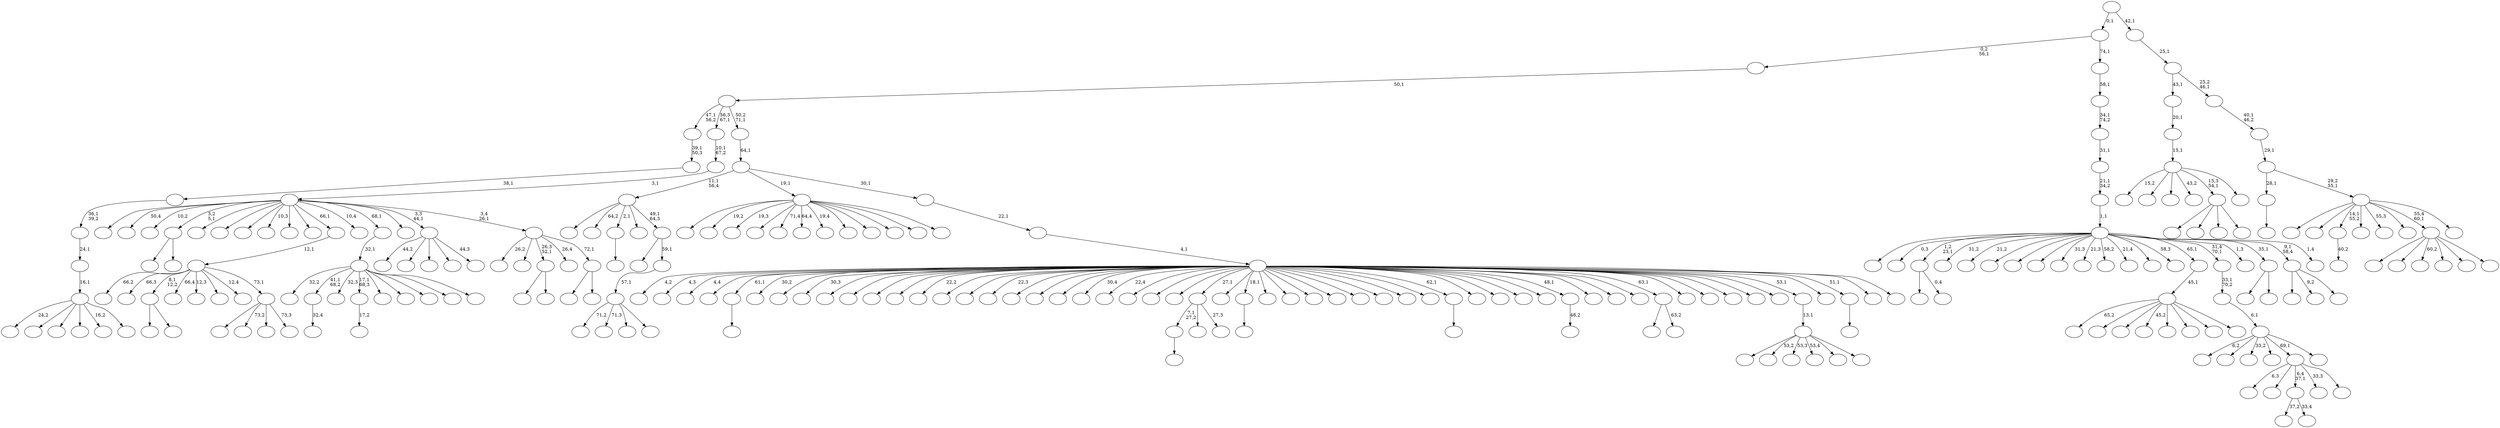 digraph T {
	275 [label=""]
	274 [label=""]
	273 [label=""]
	272 [label=""]
	271 [label=""]
	270 [label=""]
	269 [label=""]
	268 [label=""]
	267 [label=""]
	266 [label=""]
	265 [label=""]
	264 [label=""]
	263 [label=""]
	262 [label=""]
	261 [label=""]
	260 [label=""]
	259 [label=""]
	258 [label=""]
	257 [label=""]
	256 [label=""]
	255 [label=""]
	254 [label=""]
	253 [label=""]
	252 [label=""]
	251 [label=""]
	250 [label=""]
	249 [label=""]
	248 [label=""]
	247 [label=""]
	246 [label=""]
	245 [label=""]
	244 [label=""]
	243 [label=""]
	242 [label=""]
	241 [label=""]
	240 [label=""]
	239 [label=""]
	238 [label=""]
	237 [label=""]
	236 [label=""]
	235 [label=""]
	234 [label=""]
	233 [label=""]
	232 [label=""]
	231 [label=""]
	230 [label=""]
	229 [label=""]
	228 [label=""]
	227 [label=""]
	226 [label=""]
	225 [label=""]
	224 [label=""]
	223 [label=""]
	222 [label=""]
	221 [label=""]
	220 [label=""]
	219 [label=""]
	218 [label=""]
	217 [label=""]
	216 [label=""]
	215 [label=""]
	214 [label=""]
	213 [label=""]
	212 [label=""]
	211 [label=""]
	210 [label=""]
	209 [label=""]
	208 [label=""]
	207 [label=""]
	206 [label=""]
	205 [label=""]
	204 [label=""]
	203 [label=""]
	202 [label=""]
	201 [label=""]
	200 [label=""]
	199 [label=""]
	198 [label=""]
	197 [label=""]
	196 [label=""]
	195 [label=""]
	194 [label=""]
	193 [label=""]
	192 [label=""]
	191 [label=""]
	190 [label=""]
	189 [label=""]
	188 [label=""]
	187 [label=""]
	186 [label=""]
	185 [label=""]
	184 [label=""]
	183 [label=""]
	182 [label=""]
	181 [label=""]
	180 [label=""]
	179 [label=""]
	178 [label=""]
	177 [label=""]
	176 [label=""]
	175 [label=""]
	174 [label=""]
	173 [label=""]
	172 [label=""]
	171 [label=""]
	170 [label=""]
	169 [label=""]
	168 [label=""]
	167 [label=""]
	166 [label=""]
	165 [label=""]
	164 [label=""]
	163 [label=""]
	162 [label=""]
	161 [label=""]
	160 [label=""]
	159 [label=""]
	158 [label=""]
	157 [label=""]
	156 [label=""]
	155 [label=""]
	154 [label=""]
	153 [label=""]
	152 [label=""]
	151 [label=""]
	150 [label=""]
	149 [label=""]
	148 [label=""]
	147 [label=""]
	146 [label=""]
	145 [label=""]
	144 [label=""]
	143 [label=""]
	142 [label=""]
	141 [label=""]
	140 [label=""]
	139 [label=""]
	138 [label=""]
	137 [label=""]
	136 [label=""]
	135 [label=""]
	134 [label=""]
	133 [label=""]
	132 [label=""]
	131 [label=""]
	130 [label=""]
	129 [label=""]
	128 [label=""]
	127 [label=""]
	126 [label=""]
	125 [label=""]
	124 [label=""]
	123 [label=""]
	122 [label=""]
	121 [label=""]
	120 [label=""]
	119 [label=""]
	118 [label=""]
	117 [label=""]
	116 [label=""]
	115 [label=""]
	114 [label=""]
	113 [label=""]
	112 [label=""]
	111 [label=""]
	110 [label=""]
	109 [label=""]
	108 [label=""]
	107 [label=""]
	106 [label=""]
	105 [label=""]
	104 [label=""]
	103 [label=""]
	102 [label=""]
	101 [label=""]
	100 [label=""]
	99 [label=""]
	98 [label=""]
	97 [label=""]
	96 [label=""]
	95 [label=""]
	94 [label=""]
	93 [label=""]
	92 [label=""]
	91 [label=""]
	90 [label=""]
	89 [label=""]
	88 [label=""]
	87 [label=""]
	86 [label=""]
	85 [label=""]
	84 [label=""]
	83 [label=""]
	82 [label=""]
	81 [label=""]
	80 [label=""]
	79 [label=""]
	78 [label=""]
	77 [label=""]
	76 [label=""]
	75 [label=""]
	74 [label=""]
	73 [label=""]
	72 [label=""]
	71 [label=""]
	70 [label=""]
	69 [label=""]
	68 [label=""]
	67 [label=""]
	66 [label=""]
	65 [label=""]
	64 [label=""]
	63 [label=""]
	62 [label=""]
	61 [label=""]
	60 [label=""]
	59 [label=""]
	58 [label=""]
	57 [label=""]
	56 [label=""]
	55 [label=""]
	54 [label=""]
	53 [label=""]
	52 [label=""]
	51 [label=""]
	50 [label=""]
	49 [label=""]
	48 [label=""]
	47 [label=""]
	46 [label=""]
	45 [label=""]
	44 [label=""]
	43 [label=""]
	42 [label=""]
	41 [label=""]
	40 [label=""]
	39 [label=""]
	38 [label=""]
	37 [label=""]
	36 [label=""]
	35 [label=""]
	34 [label=""]
	33 [label=""]
	32 [label=""]
	31 [label=""]
	30 [label=""]
	29 [label=""]
	28 [label=""]
	27 [label=""]
	26 [label=""]
	25 [label=""]
	24 [label=""]
	23 [label=""]
	22 [label=""]
	21 [label=""]
	20 [label=""]
	19 [label=""]
	18 [label=""]
	17 [label=""]
	16 [label=""]
	15 [label=""]
	14 [label=""]
	13 [label=""]
	12 [label=""]
	11 [label=""]
	10 [label=""]
	9 [label=""]
	8 [label=""]
	7 [label=""]
	6 [label=""]
	5 [label=""]
	4 [label=""]
	3 [label=""]
	2 [label=""]
	1 [label=""]
	0 [label=""]
	261 -> 262 [label=""]
	250 -> 251 [label=""]
	239 -> 240 [label="32,4"]
	221 -> 273 [label=""]
	221 -> 222 [label=""]
	219 -> 265 [label=""]
	219 -> 220 [label=""]
	214 -> 231 [label=""]
	214 -> 215 [label="0,4"]
	210 -> 211 [label="17,2"]
	192 -> 226 [label="37,2"]
	192 -> 193 [label="33,4"]
	184 -> 185 [label="40,2"]
	180 -> 250 [label="7,1\n27,2"]
	180 -> 217 [label=""]
	180 -> 181 [label="27,3"]
	168 -> 169 [label=""]
	163 -> 164 [label=""]
	140 -> 141 [label=""]
	121 -> 122 [label="48,2"]
	108 -> 175 [label=""]
	108 -> 158 [label="73,2"]
	108 -> 111 [label=""]
	108 -> 109 [label="73,3"]
	107 -> 274 [label="66,2"]
	107 -> 269 [label="66,3"]
	107 -> 221 [label="8,1\n12,2"]
	107 -> 143 [label="66,4"]
	107 -> 125 [label="12,3"]
	107 -> 119 [label=""]
	107 -> 112 [label="12,4"]
	107 -> 108 [label="73,1"]
	106 -> 107 [label="12,1"]
	104 -> 159 [label=""]
	104 -> 105 [label="63,2"]
	99 -> 172 [label="71,2"]
	99 -> 170 [label="71,3"]
	99 -> 126 [label=""]
	99 -> 100 [label=""]
	98 -> 99 [label="57,1"]
	97 -> 145 [label=""]
	97 -> 98 [label="59,1"]
	96 -> 256 [label=""]
	96 -> 233 [label="64,2"]
	96 -> 168 [label="2,1"]
	96 -> 134 [label=""]
	96 -> 97 [label="49,1\n64,3"]
	88 -> 195 [label=""]
	88 -> 89 [label=""]
	86 -> 272 [label="6,3"]
	86 -> 194 [label=""]
	86 -> 192 [label="6,4\n37,1"]
	86 -> 116 [label="33,3"]
	86 -> 87 [label=""]
	79 -> 80 [label=""]
	77 -> 259 [label=""]
	77 -> 228 [label="53,2"]
	77 -> 202 [label="53,3"]
	77 -> 197 [label="53,4"]
	77 -> 161 [label=""]
	77 -> 78 [label=""]
	76 -> 77 [label="13,1"]
	74 -> 188 [label=""]
	74 -> 123 [label=""]
	74 -> 82 [label=""]
	74 -> 75 [label=""]
	70 -> 275 [label="24,2"]
	70 -> 198 [label=""]
	70 -> 173 [label=""]
	70 -> 124 [label=""]
	70 -> 110 [label="16,2"]
	70 -> 71 [label=""]
	69 -> 70 [label="16,1"]
	68 -> 69 [label="24,1"]
	67 -> 68 [label="36,1\n39,2"]
	66 -> 67 [label="38,1"]
	65 -> 66 [label="39,1\n50,3"]
	63 -> 266 [label="65,2"]
	63 -> 244 [label=""]
	63 -> 212 [label=""]
	63 -> 207 [label="45,2"]
	63 -> 187 [label=""]
	63 -> 147 [label=""]
	63 -> 93 [label=""]
	63 -> 64 [label=""]
	62 -> 63 [label="45,1"]
	60 -> 243 [label="6,2"]
	60 -> 199 [label=""]
	60 -> 157 [label="33,2"]
	60 -> 128 [label=""]
	60 -> 86 [label="69,1"]
	60 -> 61 [label=""]
	59 -> 60 [label="6,1"]
	58 -> 59 [label="33,1\n70,2"]
	56 -> 255 [label="32,2"]
	56 -> 239 [label="41,1\n68,2"]
	56 -> 230 [label="32,3"]
	56 -> 210 [label="17,1\n68,3"]
	56 -> 177 [label=""]
	56 -> 120 [label=""]
	56 -> 91 [label=""]
	56 -> 85 [label=""]
	56 -> 57 [label=""]
	55 -> 56 [label="32,1"]
	46 -> 248 [label=""]
	46 -> 47 [label=""]
	44 -> 253 [label=""]
	44 -> 246 [label="19,2"]
	44 -> 206 [label="19,3"]
	44 -> 189 [label=""]
	44 -> 186 [label="71,4"]
	44 -> 183 [label="64,4"]
	44 -> 155 [label="19,4"]
	44 -> 137 [label=""]
	44 -> 130 [label=""]
	44 -> 113 [label=""]
	44 -> 81 [label=""]
	44 -> 45 [label=""]
	42 -> 166 [label="44,2"]
	42 -> 138 [label=""]
	42 -> 103 [label=""]
	42 -> 54 [label=""]
	42 -> 43 [label="44,3"]
	40 -> 257 [label="15,2"]
	40 -> 229 [label=""]
	40 -> 204 [label=""]
	40 -> 178 [label="43,2"]
	40 -> 74 [label="15,3\n54,1"]
	40 -> 41 [label=""]
	39 -> 40 [label="15,1"]
	38 -> 39 [label="20,1"]
	36 -> 37 [label=""]
	34 -> 271 [label=""]
	34 -> 35 [label=""]
	33 -> 270 [label="26,2"]
	33 -> 149 [label=""]
	33 -> 88 [label="26,3\n52,1"]
	33 -> 51 [label="26,4"]
	33 -> 34 [label="72,1"]
	32 -> 260 [label=""]
	32 -> 252 [label="50,4"]
	32 -> 245 [label="10,2"]
	32 -> 219 [label="3,2\n5,1"]
	32 -> 179 [label=""]
	32 -> 174 [label=""]
	32 -> 165 [label=""]
	32 -> 152 [label="10,3"]
	32 -> 148 [label=""]
	32 -> 139 [label=""]
	32 -> 106 [label="66,1"]
	32 -> 95 [label="10,4"]
	32 -> 55 [label="68,1"]
	32 -> 53 [label=""]
	32 -> 42 [label="3,3\n44,1"]
	32 -> 33 [label="3,4\n26,1"]
	31 -> 32 [label="3,1"]
	30 -> 31 [label="10,1\n67,2"]
	28 -> 224 [label=""]
	28 -> 72 [label="9,2"]
	28 -> 29 [label=""]
	24 -> 268 [label="4,2"]
	24 -> 267 [label="4,3"]
	24 -> 264 [label="4,4"]
	24 -> 263 [label=""]
	24 -> 261 [label="61,1"]
	24 -> 258 [label="30,2"]
	24 -> 254 [label=""]
	24 -> 249 [label="30,3"]
	24 -> 242 [label=""]
	24 -> 241 [label=""]
	24 -> 238 [label=""]
	24 -> 237 [label=""]
	24 -> 235 [label="22,2"]
	24 -> 232 [label=""]
	24 -> 227 [label=""]
	24 -> 225 [label="22,3"]
	24 -> 223 [label=""]
	24 -> 218 [label=""]
	24 -> 213 [label=""]
	24 -> 209 [label="30,4"]
	24 -> 205 [label="22,4"]
	24 -> 191 [label=""]
	24 -> 190 [label=""]
	24 -> 182 [label=""]
	24 -> 180 [label="27,1"]
	24 -> 171 [label=""]
	24 -> 163 [label="18,1"]
	24 -> 160 [label=""]
	24 -> 156 [label=""]
	24 -> 154 [label=""]
	24 -> 153 [label=""]
	24 -> 151 [label=""]
	24 -> 146 [label=""]
	24 -> 144 [label=""]
	24 -> 142 [label=""]
	24 -> 140 [label="62,1"]
	24 -> 136 [label=""]
	24 -> 135 [label=""]
	24 -> 132 [label=""]
	24 -> 131 [label=""]
	24 -> 121 [label="48,1"]
	24 -> 118 [label=""]
	24 -> 117 [label=""]
	24 -> 115 [label=""]
	24 -> 104 [label="63,1"]
	24 -> 101 [label=""]
	24 -> 94 [label=""]
	24 -> 90 [label=""]
	24 -> 84 [label=""]
	24 -> 83 [label=""]
	24 -> 76 [label="53,1"]
	24 -> 52 [label=""]
	24 -> 36 [label="51,1"]
	24 -> 26 [label=""]
	24 -> 25 [label=""]
	23 -> 24 [label="4,1"]
	22 -> 23 [label="22,1"]
	21 -> 96 [label="11,1\n56,4"]
	21 -> 44 [label="19,1"]
	21 -> 22 [label="30,1"]
	20 -> 21 [label="64,1"]
	19 -> 65 [label="47,1\n56,2"]
	19 -> 30 [label="56,3\n67,1"]
	19 -> 20 [label="50,2\n71,1"]
	18 -> 19 [label="50,1"]
	16 -> 236 [label=""]
	16 -> 216 [label=""]
	16 -> 162 [label="60,2"]
	16 -> 129 [label=""]
	16 -> 49 [label=""]
	16 -> 17 [label=""]
	14 -> 247 [label=""]
	14 -> 234 [label="0,3"]
	14 -> 214 [label="1,2\n23,1"]
	14 -> 208 [label="31,2"]
	14 -> 203 [label="21,2"]
	14 -> 196 [label=""]
	14 -> 176 [label=""]
	14 -> 167 [label=""]
	14 -> 150 [label="31,3"]
	14 -> 133 [label="21,3"]
	14 -> 127 [label="58,2"]
	14 -> 114 [label="21,4"]
	14 -> 102 [label=""]
	14 -> 92 [label="58,3"]
	14 -> 62 [label="65,1"]
	14 -> 58 [label="31,4\n70,1"]
	14 -> 48 [label="1,3"]
	14 -> 46 [label="35,1"]
	14 -> 28 [label="9,1\n58,4"]
	14 -> 15 [label="1,4"]
	13 -> 14 [label="1,1"]
	12 -> 13 [label="21,1\n34,2"]
	11 -> 12 [label="31,1"]
	10 -> 11 [label="34,1\n74,2"]
	9 -> 10 [label="58,1"]
	8 -> 18 [label="0,2\n56,1"]
	8 -> 9 [label="74,1"]
	6 -> 201 [label=""]
	6 -> 200 [label=""]
	6 -> 184 [label="14,1\n55,2"]
	6 -> 73 [label=""]
	6 -> 50 [label="55,3"]
	6 -> 27 [label=""]
	6 -> 16 [label="55,4\n60,1"]
	6 -> 7 [label=""]
	5 -> 79 [label="28,1"]
	5 -> 6 [label="29,2\n55,1"]
	4 -> 5 [label="29,1"]
	3 -> 4 [label="40,1\n46,2"]
	2 -> 38 [label="43,1"]
	2 -> 3 [label="25,2\n46,1"]
	1 -> 2 [label="25,1"]
	0 -> 8 [label="0,1"]
	0 -> 1 [label="42,1"]
}
